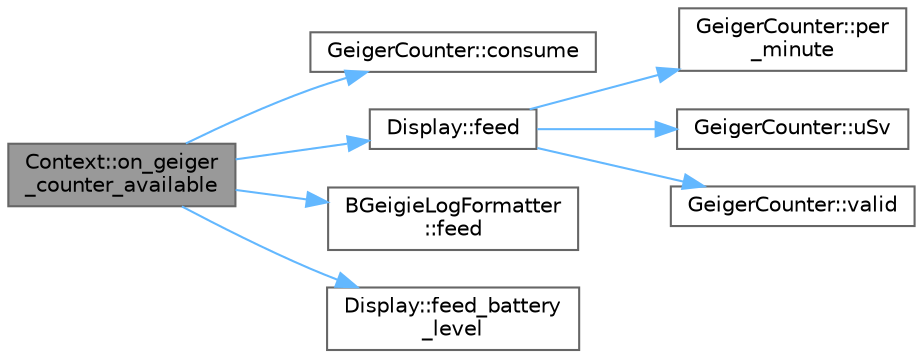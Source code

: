 digraph "Context::on_geiger_counter_available"
{
 // LATEX_PDF_SIZE
  bgcolor="transparent";
  edge [fontname=Helvetica,fontsize=10,labelfontname=Helvetica,labelfontsize=10];
  node [fontname=Helvetica,fontsize=10,shape=box,height=0.2,width=0.4];
  rankdir="LR";
  Node1 [id="Node000001",label="Context::on_geiger\l_counter_available",height=0.2,width=0.4,color="gray40", fillcolor="grey60", style="filled", fontcolor="black",tooltip=" "];
  Node1 -> Node2 [id="edge1_Node000001_Node000002",color="steelblue1",style="solid",tooltip=" "];
  Node2 [id="Node000002",label="GeigerCounter::consume",height=0.2,width=0.4,color="grey40", fillcolor="white", style="filled",URL="$class_geiger_counter.html#a31310cb1270920b6bf8e183a6eb0ecb6",tooltip=" "];
  Node1 -> Node3 [id="edge2_Node000001_Node000003",color="steelblue1",style="solid",tooltip=" "];
  Node3 [id="Node000003",label="Display::feed",height=0.2,width=0.4,color="grey40", fillcolor="white", style="filled",URL="$class_display.html#a6dfdf5e308b468964627eec5e6de802d",tooltip=" "];
  Node3 -> Node4 [id="edge3_Node000003_Node000004",color="steelblue1",style="solid",tooltip=" "];
  Node4 [id="Node000004",label="GeigerCounter::per\l_minute",height=0.2,width=0.4,color="grey40", fillcolor="white", style="filled",URL="$class_geiger_counter.html#ae659bb900adc79be6557b668b292175e",tooltip=" "];
  Node3 -> Node5 [id="edge4_Node000003_Node000005",color="steelblue1",style="solid",tooltip=" "];
  Node5 [id="Node000005",label="GeigerCounter::uSv",height=0.2,width=0.4,color="grey40", fillcolor="white", style="filled",URL="$class_geiger_counter.html#ae9c292a7188081224cfcd29b7ba070cd",tooltip=" "];
  Node3 -> Node6 [id="edge5_Node000003_Node000006",color="steelblue1",style="solid",tooltip=" "];
  Node6 [id="Node000006",label="GeigerCounter::valid",height=0.2,width=0.4,color="grey40", fillcolor="white", style="filled",URL="$class_geiger_counter.html#a62c418e910486f29ef2b9c09b979756a",tooltip=" "];
  Node1 -> Node7 [id="edge6_Node000001_Node000007",color="steelblue1",style="solid",tooltip=" "];
  Node7 [id="Node000007",label="BGeigieLogFormatter\l::feed",height=0.2,width=0.4,color="grey40", fillcolor="white", style="filled",URL="$class_b_geigie_log_formatter.html#a1c9a69c9790a8bc038b157ced1fcdbe3",tooltip=" "];
  Node1 -> Node8 [id="edge7_Node000001_Node000008",color="steelblue1",style="solid",tooltip=" "];
  Node8 [id="Node000008",label="Display::feed_battery\l_level",height=0.2,width=0.4,color="grey40", fillcolor="white", style="filled",URL="$class_display.html#a00504e9ba16dc10557125c9c8dbc6aa8",tooltip=" "];
}
